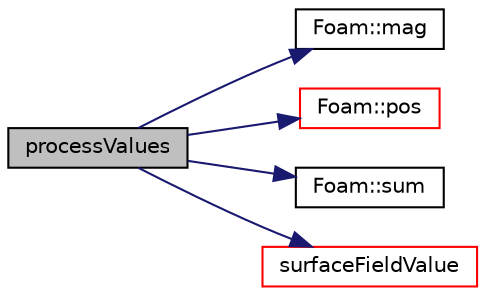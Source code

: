 digraph "processValues"
{
  bgcolor="transparent";
  edge [fontname="Helvetica",fontsize="10",labelfontname="Helvetica",labelfontsize="10"];
  node [fontname="Helvetica",fontsize="10",shape=record];
  rankdir="LR";
  Node1174 [label="processValues",height=0.2,width=0.4,color="black", fillcolor="grey75", style="filled", fontcolor="black"];
  Node1174 -> Node1175 [color="midnightblue",fontsize="10",style="solid",fontname="Helvetica"];
  Node1175 [label="Foam::mag",height=0.2,width=0.4,color="black",URL="$a21851.html#a929da2a3fdcf3dacbbe0487d3a330dae"];
  Node1174 -> Node1176 [color="midnightblue",fontsize="10",style="solid",fontname="Helvetica"];
  Node1176 [label="Foam::pos",height=0.2,width=0.4,color="red",URL="$a21851.html#a09a190b59f3d01b258bca0fa964a6212"];
  Node1174 -> Node1180 [color="midnightblue",fontsize="10",style="solid",fontname="Helvetica"];
  Node1180 [label="Foam::sum",height=0.2,width=0.4,color="black",URL="$a21851.html#a3d8733143aad0e03b300186ab4bef137"];
  Node1174 -> Node1181 [color="midnightblue",fontsize="10",style="solid",fontname="Helvetica"];
  Node1181 [label="surfaceFieldValue",height=0.2,width=0.4,color="red",URL="$a24185.html#a00e64e9cb21fc90fd8ec7eaa8b158a48",tooltip="Construct from name, Time and dictionary. "];
}
